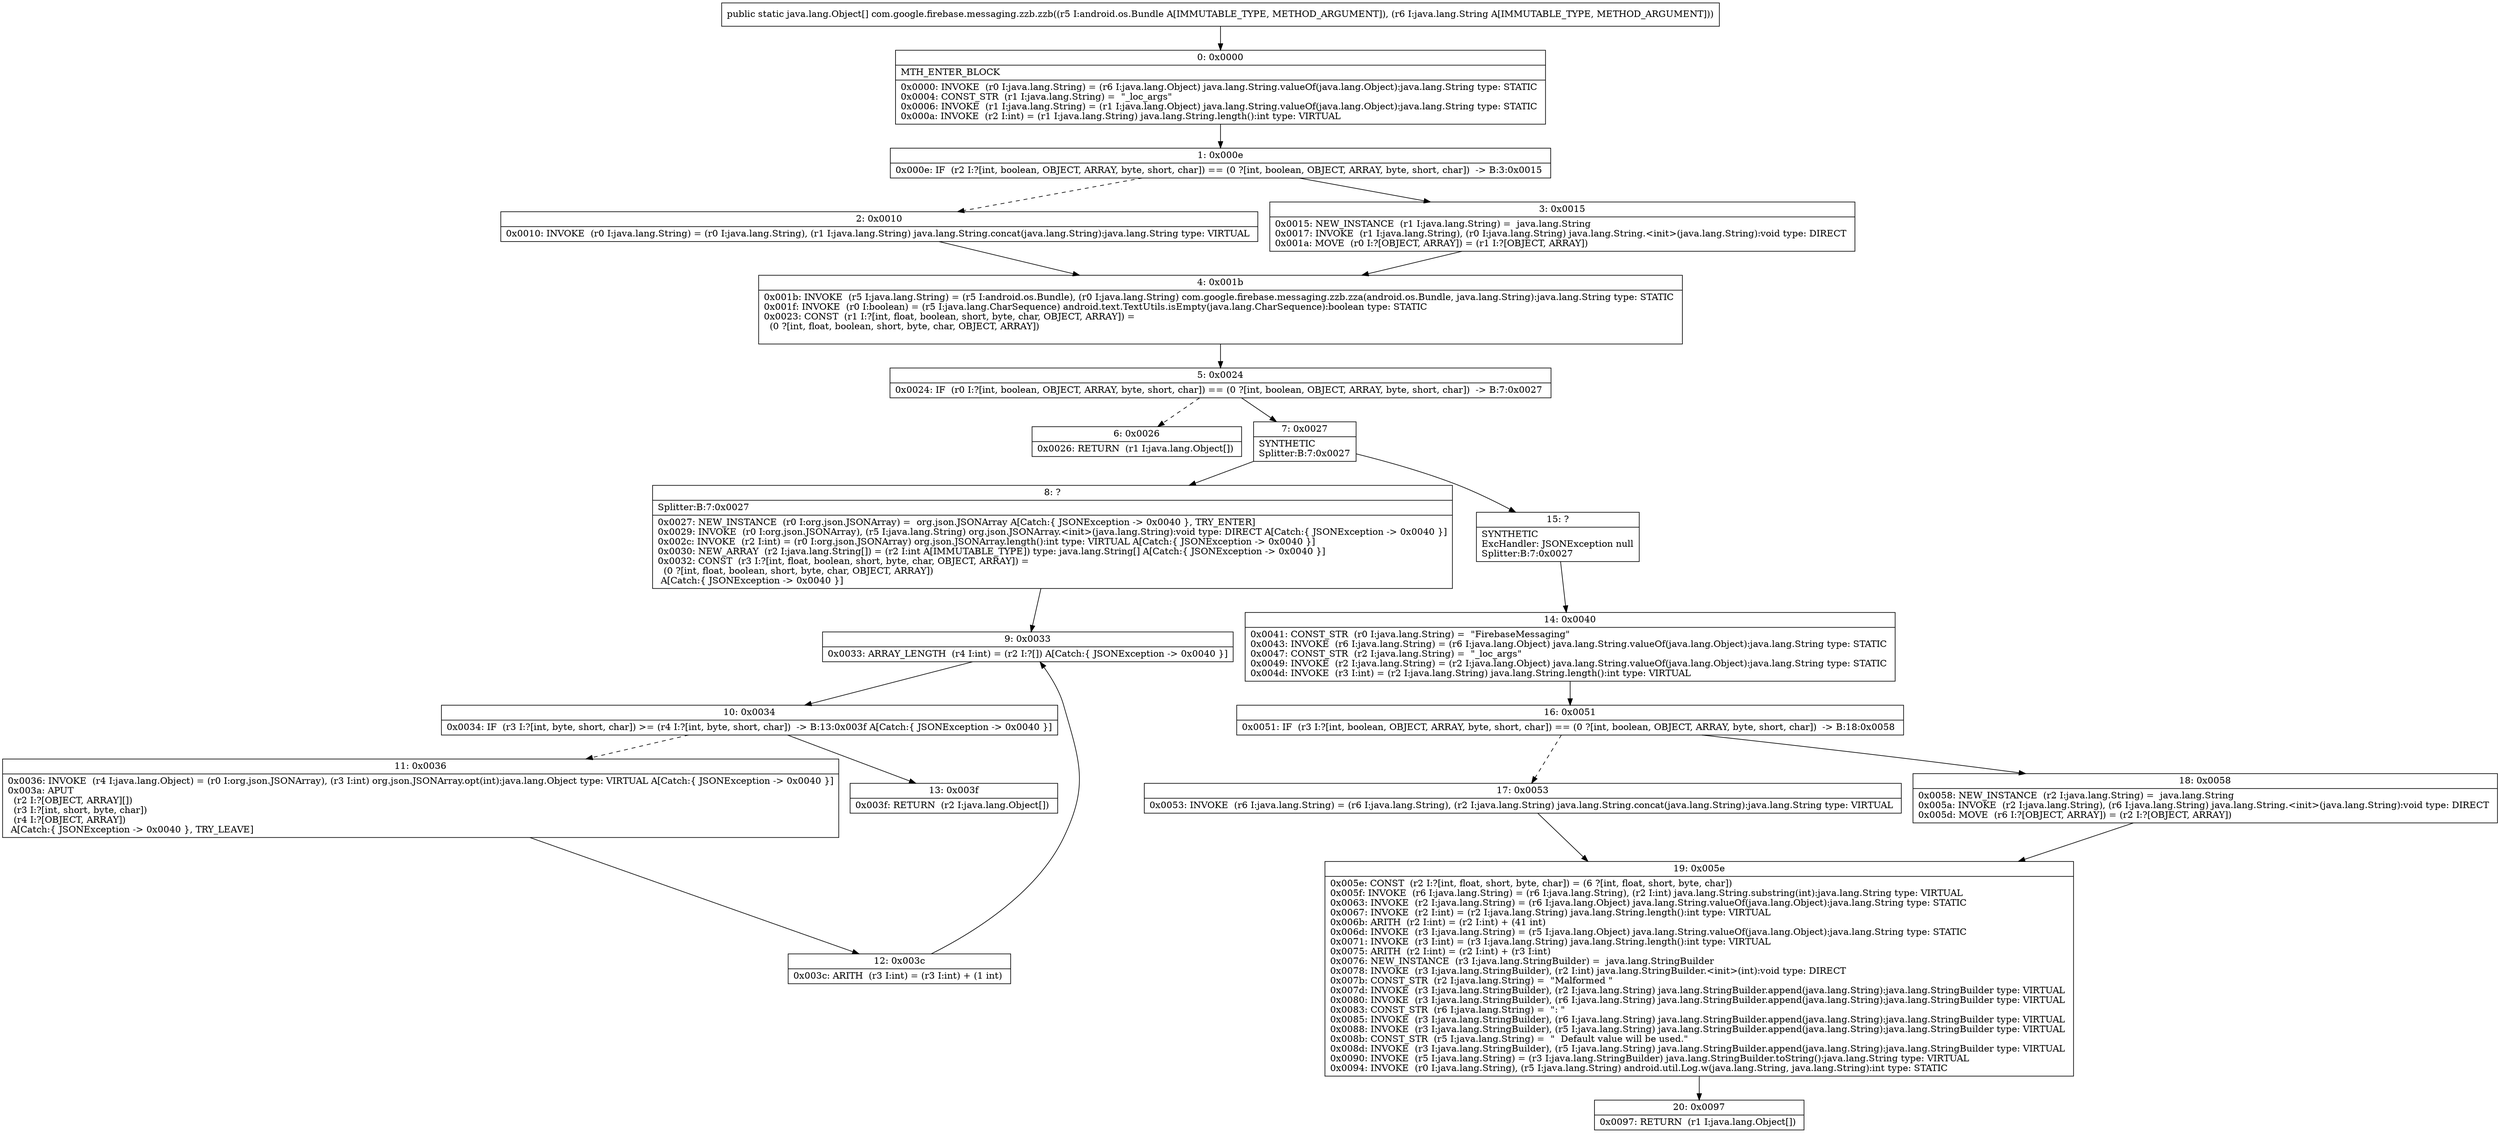 digraph "CFG forcom.google.firebase.messaging.zzb.zzb(Landroid\/os\/Bundle;Ljava\/lang\/String;)[Ljava\/lang\/Object;" {
Node_0 [shape=record,label="{0\:\ 0x0000|MTH_ENTER_BLOCK\l|0x0000: INVOKE  (r0 I:java.lang.String) = (r6 I:java.lang.Object) java.lang.String.valueOf(java.lang.Object):java.lang.String type: STATIC \l0x0004: CONST_STR  (r1 I:java.lang.String) =  \"_loc_args\" \l0x0006: INVOKE  (r1 I:java.lang.String) = (r1 I:java.lang.Object) java.lang.String.valueOf(java.lang.Object):java.lang.String type: STATIC \l0x000a: INVOKE  (r2 I:int) = (r1 I:java.lang.String) java.lang.String.length():int type: VIRTUAL \l}"];
Node_1 [shape=record,label="{1\:\ 0x000e|0x000e: IF  (r2 I:?[int, boolean, OBJECT, ARRAY, byte, short, char]) == (0 ?[int, boolean, OBJECT, ARRAY, byte, short, char])  \-\> B:3:0x0015 \l}"];
Node_2 [shape=record,label="{2\:\ 0x0010|0x0010: INVOKE  (r0 I:java.lang.String) = (r0 I:java.lang.String), (r1 I:java.lang.String) java.lang.String.concat(java.lang.String):java.lang.String type: VIRTUAL \l}"];
Node_3 [shape=record,label="{3\:\ 0x0015|0x0015: NEW_INSTANCE  (r1 I:java.lang.String) =  java.lang.String \l0x0017: INVOKE  (r1 I:java.lang.String), (r0 I:java.lang.String) java.lang.String.\<init\>(java.lang.String):void type: DIRECT \l0x001a: MOVE  (r0 I:?[OBJECT, ARRAY]) = (r1 I:?[OBJECT, ARRAY]) \l}"];
Node_4 [shape=record,label="{4\:\ 0x001b|0x001b: INVOKE  (r5 I:java.lang.String) = (r5 I:android.os.Bundle), (r0 I:java.lang.String) com.google.firebase.messaging.zzb.zza(android.os.Bundle, java.lang.String):java.lang.String type: STATIC \l0x001f: INVOKE  (r0 I:boolean) = (r5 I:java.lang.CharSequence) android.text.TextUtils.isEmpty(java.lang.CharSequence):boolean type: STATIC \l0x0023: CONST  (r1 I:?[int, float, boolean, short, byte, char, OBJECT, ARRAY]) = \l  (0 ?[int, float, boolean, short, byte, char, OBJECT, ARRAY])\l \l}"];
Node_5 [shape=record,label="{5\:\ 0x0024|0x0024: IF  (r0 I:?[int, boolean, OBJECT, ARRAY, byte, short, char]) == (0 ?[int, boolean, OBJECT, ARRAY, byte, short, char])  \-\> B:7:0x0027 \l}"];
Node_6 [shape=record,label="{6\:\ 0x0026|0x0026: RETURN  (r1 I:java.lang.Object[]) \l}"];
Node_7 [shape=record,label="{7\:\ 0x0027|SYNTHETIC\lSplitter:B:7:0x0027\l}"];
Node_8 [shape=record,label="{8\:\ ?|Splitter:B:7:0x0027\l|0x0027: NEW_INSTANCE  (r0 I:org.json.JSONArray) =  org.json.JSONArray A[Catch:\{ JSONException \-\> 0x0040 \}, TRY_ENTER]\l0x0029: INVOKE  (r0 I:org.json.JSONArray), (r5 I:java.lang.String) org.json.JSONArray.\<init\>(java.lang.String):void type: DIRECT A[Catch:\{ JSONException \-\> 0x0040 \}]\l0x002c: INVOKE  (r2 I:int) = (r0 I:org.json.JSONArray) org.json.JSONArray.length():int type: VIRTUAL A[Catch:\{ JSONException \-\> 0x0040 \}]\l0x0030: NEW_ARRAY  (r2 I:java.lang.String[]) = (r2 I:int A[IMMUTABLE_TYPE]) type: java.lang.String[] A[Catch:\{ JSONException \-\> 0x0040 \}]\l0x0032: CONST  (r3 I:?[int, float, boolean, short, byte, char, OBJECT, ARRAY]) = \l  (0 ?[int, float, boolean, short, byte, char, OBJECT, ARRAY])\l A[Catch:\{ JSONException \-\> 0x0040 \}]\l}"];
Node_9 [shape=record,label="{9\:\ 0x0033|0x0033: ARRAY_LENGTH  (r4 I:int) = (r2 I:?[]) A[Catch:\{ JSONException \-\> 0x0040 \}]\l}"];
Node_10 [shape=record,label="{10\:\ 0x0034|0x0034: IF  (r3 I:?[int, byte, short, char]) \>= (r4 I:?[int, byte, short, char])  \-\> B:13:0x003f A[Catch:\{ JSONException \-\> 0x0040 \}]\l}"];
Node_11 [shape=record,label="{11\:\ 0x0036|0x0036: INVOKE  (r4 I:java.lang.Object) = (r0 I:org.json.JSONArray), (r3 I:int) org.json.JSONArray.opt(int):java.lang.Object type: VIRTUAL A[Catch:\{ JSONException \-\> 0x0040 \}]\l0x003a: APUT  \l  (r2 I:?[OBJECT, ARRAY][])\l  (r3 I:?[int, short, byte, char])\l  (r4 I:?[OBJECT, ARRAY])\l A[Catch:\{ JSONException \-\> 0x0040 \}, TRY_LEAVE]\l}"];
Node_12 [shape=record,label="{12\:\ 0x003c|0x003c: ARITH  (r3 I:int) = (r3 I:int) + (1 int) \l}"];
Node_13 [shape=record,label="{13\:\ 0x003f|0x003f: RETURN  (r2 I:java.lang.Object[]) \l}"];
Node_14 [shape=record,label="{14\:\ 0x0040|0x0041: CONST_STR  (r0 I:java.lang.String) =  \"FirebaseMessaging\" \l0x0043: INVOKE  (r6 I:java.lang.String) = (r6 I:java.lang.Object) java.lang.String.valueOf(java.lang.Object):java.lang.String type: STATIC \l0x0047: CONST_STR  (r2 I:java.lang.String) =  \"_loc_args\" \l0x0049: INVOKE  (r2 I:java.lang.String) = (r2 I:java.lang.Object) java.lang.String.valueOf(java.lang.Object):java.lang.String type: STATIC \l0x004d: INVOKE  (r3 I:int) = (r2 I:java.lang.String) java.lang.String.length():int type: VIRTUAL \l}"];
Node_15 [shape=record,label="{15\:\ ?|SYNTHETIC\lExcHandler: JSONException null\lSplitter:B:7:0x0027\l}"];
Node_16 [shape=record,label="{16\:\ 0x0051|0x0051: IF  (r3 I:?[int, boolean, OBJECT, ARRAY, byte, short, char]) == (0 ?[int, boolean, OBJECT, ARRAY, byte, short, char])  \-\> B:18:0x0058 \l}"];
Node_17 [shape=record,label="{17\:\ 0x0053|0x0053: INVOKE  (r6 I:java.lang.String) = (r6 I:java.lang.String), (r2 I:java.lang.String) java.lang.String.concat(java.lang.String):java.lang.String type: VIRTUAL \l}"];
Node_18 [shape=record,label="{18\:\ 0x0058|0x0058: NEW_INSTANCE  (r2 I:java.lang.String) =  java.lang.String \l0x005a: INVOKE  (r2 I:java.lang.String), (r6 I:java.lang.String) java.lang.String.\<init\>(java.lang.String):void type: DIRECT \l0x005d: MOVE  (r6 I:?[OBJECT, ARRAY]) = (r2 I:?[OBJECT, ARRAY]) \l}"];
Node_19 [shape=record,label="{19\:\ 0x005e|0x005e: CONST  (r2 I:?[int, float, short, byte, char]) = (6 ?[int, float, short, byte, char]) \l0x005f: INVOKE  (r6 I:java.lang.String) = (r6 I:java.lang.String), (r2 I:int) java.lang.String.substring(int):java.lang.String type: VIRTUAL \l0x0063: INVOKE  (r2 I:java.lang.String) = (r6 I:java.lang.Object) java.lang.String.valueOf(java.lang.Object):java.lang.String type: STATIC \l0x0067: INVOKE  (r2 I:int) = (r2 I:java.lang.String) java.lang.String.length():int type: VIRTUAL \l0x006b: ARITH  (r2 I:int) = (r2 I:int) + (41 int) \l0x006d: INVOKE  (r3 I:java.lang.String) = (r5 I:java.lang.Object) java.lang.String.valueOf(java.lang.Object):java.lang.String type: STATIC \l0x0071: INVOKE  (r3 I:int) = (r3 I:java.lang.String) java.lang.String.length():int type: VIRTUAL \l0x0075: ARITH  (r2 I:int) = (r2 I:int) + (r3 I:int) \l0x0076: NEW_INSTANCE  (r3 I:java.lang.StringBuilder) =  java.lang.StringBuilder \l0x0078: INVOKE  (r3 I:java.lang.StringBuilder), (r2 I:int) java.lang.StringBuilder.\<init\>(int):void type: DIRECT \l0x007b: CONST_STR  (r2 I:java.lang.String) =  \"Malformed \" \l0x007d: INVOKE  (r3 I:java.lang.StringBuilder), (r2 I:java.lang.String) java.lang.StringBuilder.append(java.lang.String):java.lang.StringBuilder type: VIRTUAL \l0x0080: INVOKE  (r3 I:java.lang.StringBuilder), (r6 I:java.lang.String) java.lang.StringBuilder.append(java.lang.String):java.lang.StringBuilder type: VIRTUAL \l0x0083: CONST_STR  (r6 I:java.lang.String) =  \": \" \l0x0085: INVOKE  (r3 I:java.lang.StringBuilder), (r6 I:java.lang.String) java.lang.StringBuilder.append(java.lang.String):java.lang.StringBuilder type: VIRTUAL \l0x0088: INVOKE  (r3 I:java.lang.StringBuilder), (r5 I:java.lang.String) java.lang.StringBuilder.append(java.lang.String):java.lang.StringBuilder type: VIRTUAL \l0x008b: CONST_STR  (r5 I:java.lang.String) =  \"  Default value will be used.\" \l0x008d: INVOKE  (r3 I:java.lang.StringBuilder), (r5 I:java.lang.String) java.lang.StringBuilder.append(java.lang.String):java.lang.StringBuilder type: VIRTUAL \l0x0090: INVOKE  (r5 I:java.lang.String) = (r3 I:java.lang.StringBuilder) java.lang.StringBuilder.toString():java.lang.String type: VIRTUAL \l0x0094: INVOKE  (r0 I:java.lang.String), (r5 I:java.lang.String) android.util.Log.w(java.lang.String, java.lang.String):int type: STATIC \l}"];
Node_20 [shape=record,label="{20\:\ 0x0097|0x0097: RETURN  (r1 I:java.lang.Object[]) \l}"];
MethodNode[shape=record,label="{public static java.lang.Object[] com.google.firebase.messaging.zzb.zzb((r5 I:android.os.Bundle A[IMMUTABLE_TYPE, METHOD_ARGUMENT]), (r6 I:java.lang.String A[IMMUTABLE_TYPE, METHOD_ARGUMENT])) }"];
MethodNode -> Node_0;
Node_0 -> Node_1;
Node_1 -> Node_2[style=dashed];
Node_1 -> Node_3;
Node_2 -> Node_4;
Node_3 -> Node_4;
Node_4 -> Node_5;
Node_5 -> Node_6[style=dashed];
Node_5 -> Node_7;
Node_7 -> Node_8;
Node_7 -> Node_15;
Node_8 -> Node_9;
Node_9 -> Node_10;
Node_10 -> Node_11[style=dashed];
Node_10 -> Node_13;
Node_11 -> Node_12;
Node_12 -> Node_9;
Node_14 -> Node_16;
Node_15 -> Node_14;
Node_16 -> Node_17[style=dashed];
Node_16 -> Node_18;
Node_17 -> Node_19;
Node_18 -> Node_19;
Node_19 -> Node_20;
}

